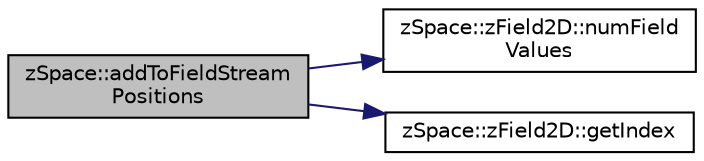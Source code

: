 digraph "zSpace::addToFieldStreamPositions"
{
 // LATEX_PDF_SIZE
  edge [fontname="Helvetica",fontsize="10",labelfontname="Helvetica",labelfontsize="10"];
  node [fontname="Helvetica",fontsize="10",shape=record];
  rankdir="LR";
  Node0 [label="zSpace::addToFieldStream\lPositions",height=0.2,width=0.4,color="black", fillcolor="grey75", style="filled", fontcolor="black",tooltip=" "];
  Node0 -> Node1 [color="midnightblue",fontsize="10",style="solid",fontname="Helvetica"];
  Node1 [label="zSpace::zField2D::numField\lValues",height=0.2,width=0.4,color="black", fillcolor="white", style="filled",URL="$classz_space_1_1z_field2_d.html#a016f4370845267e4126827df88caf492",tooltip="This method retruns the number of scalars in the field."];
  Node0 -> Node2 [color="midnightblue",fontsize="10",style="solid",fontname="Helvetica"];
  Node2 [label="zSpace::zField2D::getIndex",height=0.2,width=0.4,color="black", fillcolor="white", style="filled",URL="$classz_space_1_1z_field2_d.html#a195cbd398fa8e657b7ea599f34fa7ede",tooltip="This method gets the index of the field for the input X and Y indicies."];
}
